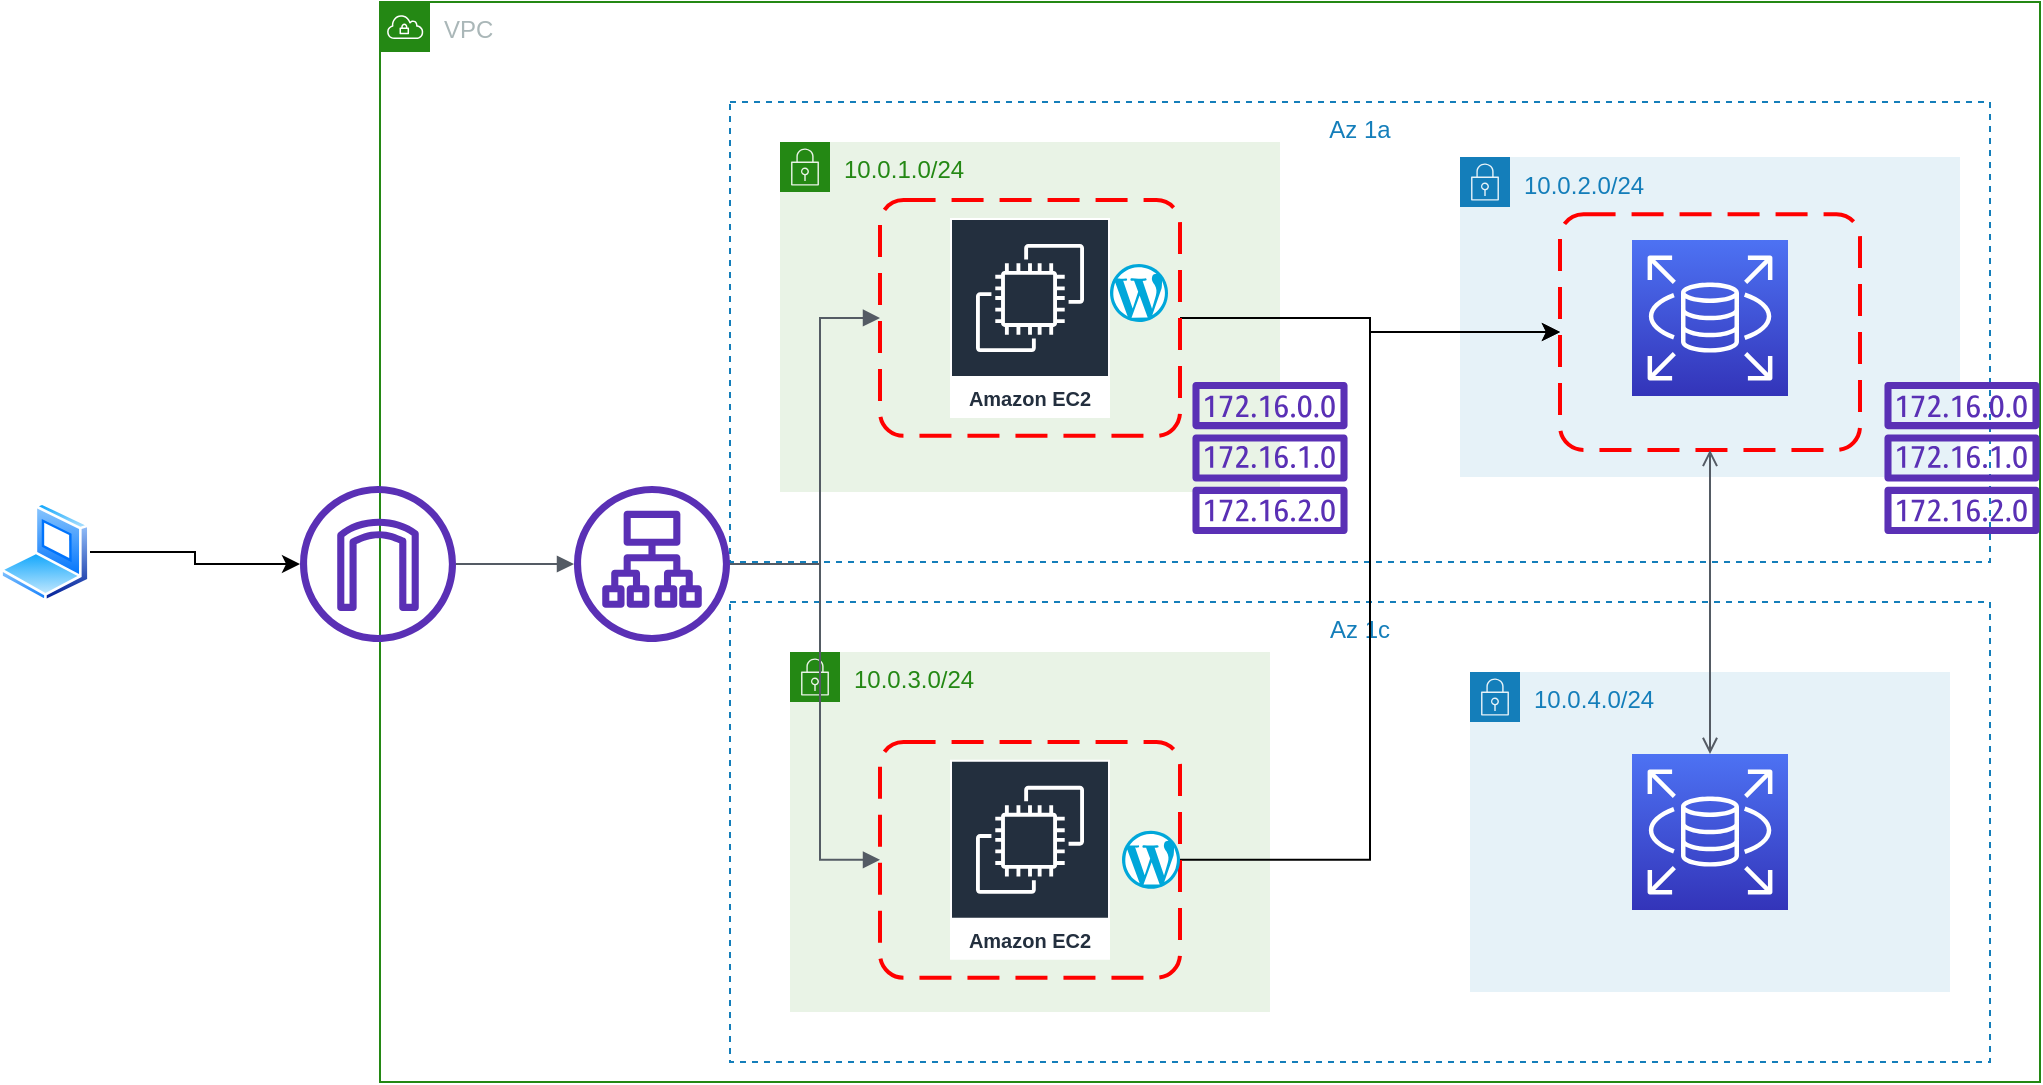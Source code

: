 <mxfile>
    <diagram id="JBJD-_3aqgLe3SYP3gcI" name="Page-1">
        <mxGraphModel dx="1621" dy="274" grid="1" gridSize="10" guides="1" tooltips="1" connect="1" arrows="1" fold="1" page="1" pageScale="1" pageWidth="850" pageHeight="1100" math="0" shadow="0">
            <root>
                <mxCell id="0"/>
                <mxCell id="1" parent="0"/>
                <mxCell id="2" value="VPC" style="points=[[0,0],[0.25,0],[0.5,0],[0.75,0],[1,0],[1,0.25],[1,0.5],[1,0.75],[1,1],[0.75,1],[0.5,1],[0.25,1],[0,1],[0,0.75],[0,0.5],[0,0.25]];outlineConnect=0;gradientColor=none;html=1;whiteSpace=wrap;fontSize=12;fontStyle=0;shape=mxgraph.aws4.group;grIcon=mxgraph.aws4.group_vpc;strokeColor=#248814;fillColor=none;verticalAlign=top;align=left;spacingLeft=30;fontColor=#AAB7B8;dashed=0;" parent="1" vertex="1">
                    <mxGeometry x="-80" y="220" width="830" height="540" as="geometry"/>
                </mxCell>
                <mxCell id="3" value="Az 1a" style="fillColor=none;strokeColor=#147EBA;dashed=1;verticalAlign=top;fontStyle=0;fontColor=#147EBA;" parent="1" vertex="1">
                    <mxGeometry x="95" y="270" width="630" height="230" as="geometry"/>
                </mxCell>
                <mxCell id="4" value="Az 1c" style="fillColor=none;strokeColor=#147EBA;dashed=1;verticalAlign=top;fontStyle=0;fontColor=#147EBA;labelBackgroundColor=none;" parent="1" vertex="1">
                    <mxGeometry x="95" y="520" width="630" height="230" as="geometry"/>
                </mxCell>
                <mxCell id="5" value="10.0.1.0/24" style="points=[[0,0],[0.25,0],[0.5,0],[0.75,0],[1,0],[1,0.25],[1,0.5],[1,0.75],[1,1],[0.75,1],[0.5,1],[0.25,1],[0,1],[0,0.75],[0,0.5],[0,0.25]];outlineConnect=0;gradientColor=none;html=1;whiteSpace=wrap;fontSize=12;fontStyle=0;shape=mxgraph.aws4.group;grIcon=mxgraph.aws4.group_security_group;grStroke=0;strokeColor=#248814;fillColor=#E9F3E6;verticalAlign=top;align=left;spacingLeft=30;fontColor=#248814;dashed=0;" parent="1" vertex="1">
                    <mxGeometry x="120" y="290" width="250" height="175" as="geometry"/>
                </mxCell>
                <mxCell id="6" value="10.0.2.0/24&lt;br&gt;" style="points=[[0,0],[0.25,0],[0.5,0],[0.75,0],[1,0],[1,0.25],[1,0.5],[1,0.75],[1,1],[0.75,1],[0.5,1],[0.25,1],[0,1],[0,0.75],[0,0.5],[0,0.25]];outlineConnect=0;gradientColor=none;html=1;whiteSpace=wrap;fontSize=12;fontStyle=0;shape=mxgraph.aws4.group;grIcon=mxgraph.aws4.group_security_group;grStroke=0;strokeColor=#147EBA;fillColor=#E6F2F8;verticalAlign=top;align=left;spacingLeft=30;fontColor=#147EBA;dashed=0;" parent="1" vertex="1">
                    <mxGeometry x="460" y="297.5" width="250" height="160" as="geometry"/>
                </mxCell>
                <mxCell id="7" value="10.0.3.0/24" style="points=[[0,0],[0.25,0],[0.5,0],[0.75,0],[1,0],[1,0.25],[1,0.5],[1,0.75],[1,1],[0.75,1],[0.5,1],[0.25,1],[0,1],[0,0.75],[0,0.5],[0,0.25]];outlineConnect=0;gradientColor=none;html=1;whiteSpace=wrap;fontSize=12;fontStyle=0;shape=mxgraph.aws4.group;grIcon=mxgraph.aws4.group_security_group;grStroke=0;strokeColor=#248814;fillColor=#E9F3E6;verticalAlign=top;align=left;spacingLeft=30;fontColor=#248814;dashed=0;" parent="1" vertex="1">
                    <mxGeometry x="125" y="545" width="240" height="180" as="geometry"/>
                </mxCell>
                <mxCell id="8" value="10.0.4.0/24" style="points=[[0,0],[0.25,0],[0.5,0],[0.75,0],[1,0],[1,0.25],[1,0.5],[1,0.75],[1,1],[0.75,1],[0.5,1],[0.25,1],[0,1],[0,0.75],[0,0.5],[0,0.25]];outlineConnect=0;gradientColor=none;html=1;whiteSpace=wrap;fontSize=12;fontStyle=0;shape=mxgraph.aws4.group;grIcon=mxgraph.aws4.group_security_group;grStroke=0;strokeColor=#147EBA;fillColor=#E6F2F8;verticalAlign=top;align=left;spacingLeft=30;fontColor=#147EBA;dashed=0;" parent="1" vertex="1">
                    <mxGeometry x="465" y="555" width="240" height="160" as="geometry"/>
                </mxCell>
                <mxCell id="9" value="" style="points=[[0,0,0],[0.25,0,0],[0.5,0,0],[0.75,0,0],[1,0,0],[0,1,0],[0.25,1,0],[0.5,1,0],[0.75,1,0],[1,1,0],[0,0.25,0],[0,0.5,0],[0,0.75,0],[1,0.25,0],[1,0.5,0],[1,0.75,0]];outlineConnect=0;fontColor=#232F3E;gradientColor=#4D72F3;gradientDirection=north;fillColor=#3334B9;strokeColor=#ffffff;dashed=0;verticalLabelPosition=bottom;verticalAlign=top;align=center;html=1;fontSize=12;fontStyle=0;aspect=fixed;shape=mxgraph.aws4.resourceIcon;resIcon=mxgraph.aws4.rds;labelBackgroundColor=none;" parent="1" vertex="1">
                    <mxGeometry x="546" y="339" width="78" height="78" as="geometry"/>
                </mxCell>
                <mxCell id="10" value="Amazon EC2" style="outlineConnect=0;fontColor=#232F3E;gradientColor=none;strokeColor=#ffffff;fillColor=#232F3E;dashed=0;verticalLabelPosition=middle;verticalAlign=bottom;align=center;html=1;whiteSpace=wrap;fontSize=10;fontStyle=1;spacing=3;shape=mxgraph.aws4.productIcon;prIcon=mxgraph.aws4.ec2;labelBackgroundColor=none;" parent="1" vertex="1">
                    <mxGeometry x="205" y="328" width="80" height="100" as="geometry"/>
                </mxCell>
                <mxCell id="11" style="edgeStyle=orthogonalEdgeStyle;rounded=0;orthogonalLoop=1;jettySize=auto;html=1;exitX=1;exitY=0.5;exitDx=0;exitDy=0;entryX=0;entryY=0.5;entryDx=0;entryDy=0;" parent="1" source="12" target="13" edge="1">
                    <mxGeometry relative="1" as="geometry"/>
                </mxCell>
                <mxCell id="12" value="" style="rounded=1;arcSize=10;dashed=1;strokeColor=#ff0000;fillColor=none;gradientColor=none;dashPattern=8 4;strokeWidth=2;labelBackgroundColor=none;" parent="1" vertex="1">
                    <mxGeometry x="170" y="319.06" width="150" height="117.87" as="geometry"/>
                </mxCell>
                <mxCell id="13" value="" style="rounded=1;arcSize=10;dashed=1;strokeColor=#ff0000;fillColor=none;gradientColor=none;dashPattern=8 4;strokeWidth=2;labelBackgroundColor=none;" parent="1" vertex="1">
                    <mxGeometry x="510" y="326.07" width="150" height="117.87" as="geometry"/>
                </mxCell>
                <mxCell id="15" value="" style="edgeStyle=orthogonalEdgeStyle;html=1;endArrow=block;elbow=vertical;startArrow=none;endFill=1;strokeColor=#545B64;rounded=0;entryX=0;entryY=0.5;entryDx=0;entryDy=0;" parent="1" source="30" target="12" edge="1">
                    <mxGeometry width="100" relative="1" as="geometry">
                        <mxPoint x="90" y="500" as="sourcePoint"/>
                        <mxPoint x="190" y="500" as="targetPoint"/>
                        <Array as="points">
                            <mxPoint x="140" y="501"/>
                            <mxPoint x="140" y="378"/>
                        </Array>
                    </mxGeometry>
                </mxCell>
                <mxCell id="36" value="" style="edgeStyle=orthogonalEdgeStyle;rounded=0;orthogonalLoop=1;jettySize=auto;html=1;" parent="1" source="16" target="29" edge="1">
                    <mxGeometry relative="1" as="geometry"/>
                </mxCell>
                <mxCell id="16" value="" style="aspect=fixed;perimeter=ellipsePerimeter;html=1;align=center;shadow=0;dashed=0;spacingTop=3;image;image=img/lib/active_directory/laptop_client.svg;labelBackgroundColor=none;" parent="1" vertex="1">
                    <mxGeometry x="-270" y="470" width="45" height="50" as="geometry"/>
                </mxCell>
                <mxCell id="17" value="" style="edgeStyle=orthogonalEdgeStyle;html=1;endArrow=block;elbow=vertical;startArrow=none;endFill=1;strokeColor=#545B64;rounded=0;" parent="1" source="29" target="30" edge="1">
                    <mxGeometry width="100" relative="1" as="geometry">
                        <mxPoint x="-10" y="500" as="sourcePoint"/>
                        <mxPoint x="20" y="500" as="targetPoint"/>
                    </mxGeometry>
                </mxCell>
                <mxCell id="18" value="" style="outlineConnect=0;fontColor=#232F3E;gradientColor=none;fillColor=#5A30B5;strokeColor=none;dashed=0;verticalLabelPosition=bottom;verticalAlign=top;align=center;html=1;fontSize=12;fontStyle=0;aspect=fixed;pointerEvents=1;shape=mxgraph.aws4.route_table;labelBackgroundColor=none;" parent="1" vertex="1">
                    <mxGeometry x="326" y="410" width="78" height="76" as="geometry"/>
                </mxCell>
                <mxCell id="19" value="" style="outlineConnect=0;fontColor=#232F3E;gradientColor=none;fillColor=#5A30B5;strokeColor=none;dashed=0;verticalLabelPosition=bottom;verticalAlign=top;align=center;html=1;fontSize=12;fontStyle=0;aspect=fixed;pointerEvents=1;shape=mxgraph.aws4.route_table;labelBackgroundColor=none;" parent="1" vertex="1">
                    <mxGeometry x="672" y="410" width="78" height="76" as="geometry"/>
                </mxCell>
                <mxCell id="33" style="edgeStyle=orthogonalEdgeStyle;rounded=0;orthogonalLoop=1;jettySize=auto;html=1;exitX=1;exitY=0.5;exitDx=0;exitDy=0;entryX=0;entryY=0.5;entryDx=0;entryDy=0;" parent="1" source="20" target="13" edge="1">
                    <mxGeometry relative="1" as="geometry">
                        <Array as="points">
                            <mxPoint x="415" y="649"/>
                            <mxPoint x="415" y="385"/>
                        </Array>
                    </mxGeometry>
                </mxCell>
                <mxCell id="20" value="" style="rounded=1;arcSize=10;dashed=1;strokeColor=#ff0000;fillColor=none;gradientColor=none;dashPattern=8 4;strokeWidth=2;labelBackgroundColor=none;" parent="1" vertex="1">
                    <mxGeometry x="170" y="590" width="150" height="117.87" as="geometry"/>
                </mxCell>
                <mxCell id="21" value="Amazon EC2" style="outlineConnect=0;fontColor=#232F3E;gradientColor=none;strokeColor=#ffffff;fillColor=#232F3E;dashed=0;verticalLabelPosition=middle;verticalAlign=bottom;align=center;html=1;whiteSpace=wrap;fontSize=10;fontStyle=1;spacing=3;shape=mxgraph.aws4.productIcon;prIcon=mxgraph.aws4.ec2;labelBackgroundColor=none;" parent="1" vertex="1">
                    <mxGeometry x="205" y="598.93" width="80" height="100" as="geometry"/>
                </mxCell>
                <mxCell id="23" value="" style="points=[[0,0,0],[0.25,0,0],[0.5,0,0],[0.75,0,0],[1,0,0],[0,1,0],[0.25,1,0],[0.5,1,0],[0.75,1,0],[1,1,0],[0,0.25,0],[0,0.5,0],[0,0.75,0],[1,0.25,0],[1,0.5,0],[1,0.75,0]];outlineConnect=0;fontColor=#232F3E;gradientColor=#4D72F3;gradientDirection=north;fillColor=#3334B9;strokeColor=#ffffff;dashed=0;verticalLabelPosition=bottom;verticalAlign=top;align=center;html=1;fontSize=12;fontStyle=0;aspect=fixed;shape=mxgraph.aws4.resourceIcon;resIcon=mxgraph.aws4.rds;labelBackgroundColor=none;" parent="1" vertex="1">
                    <mxGeometry x="546" y="596" width="78" height="78" as="geometry"/>
                </mxCell>
                <mxCell id="28" value="" style="edgeStyle=orthogonalEdgeStyle;html=1;endArrow=open;elbow=vertical;startArrow=open;startFill=0;endFill=0;strokeColor=#545B64;rounded=0;entryX=0.5;entryY=1;entryDx=0;entryDy=0;" parent="1" source="23" target="13" edge="1">
                    <mxGeometry width="100" relative="1" as="geometry">
                        <mxPoint x="350" y="500" as="sourcePoint"/>
                        <mxPoint x="450" y="500" as="targetPoint"/>
                    </mxGeometry>
                </mxCell>
                <mxCell id="29" value="" style="outlineConnect=0;fontColor=#232F3E;gradientColor=none;fillColor=#5A30B5;strokeColor=none;dashed=0;verticalLabelPosition=bottom;verticalAlign=top;align=center;html=1;fontSize=12;fontStyle=0;aspect=fixed;pointerEvents=1;shape=mxgraph.aws4.internet_gateway;" parent="1" vertex="1">
                    <mxGeometry x="-120" y="462" width="78" height="78" as="geometry"/>
                </mxCell>
                <mxCell id="30" value="" style="outlineConnect=0;fontColor=#232F3E;gradientColor=none;fillColor=#5A30B5;strokeColor=none;dashed=0;verticalLabelPosition=bottom;verticalAlign=top;align=center;html=1;fontSize=12;fontStyle=0;aspect=fixed;pointerEvents=1;shape=mxgraph.aws4.application_load_balancer;" parent="1" vertex="1">
                    <mxGeometry x="17" y="462" width="78" height="78" as="geometry"/>
                </mxCell>
                <mxCell id="32" value="" style="edgeStyle=orthogonalEdgeStyle;html=1;endArrow=block;elbow=vertical;startArrow=none;endFill=1;strokeColor=#545B64;rounded=0;entryX=0;entryY=0.5;entryDx=0;entryDy=0;" parent="1" source="30" target="20" edge="1">
                    <mxGeometry width="100" relative="1" as="geometry">
                        <mxPoint x="104.999" y="511" as="sourcePoint"/>
                        <mxPoint x="180" y="387.995" as="targetPoint"/>
                        <Array as="points">
                            <mxPoint x="140" y="501"/>
                            <mxPoint x="140" y="649"/>
                        </Array>
                    </mxGeometry>
                </mxCell>
                <mxCell id="37" value="" style="dashed=0;outlineConnect=0;html=1;align=center;labelPosition=center;verticalLabelPosition=bottom;verticalAlign=top;shape=mxgraph.weblogos.wordpress_2;fillColor=#00A7DA;strokeColor=none" parent="1" vertex="1">
                    <mxGeometry x="285" y="351" width="29" height="29" as="geometry"/>
                </mxCell>
                <mxCell id="38" value="" style="dashed=0;outlineConnect=0;html=1;align=center;labelPosition=center;verticalLabelPosition=bottom;verticalAlign=top;shape=mxgraph.weblogos.wordpress_2;fillColor=#00A7DA;strokeColor=none" parent="1" vertex="1">
                    <mxGeometry x="291" y="634.43" width="29" height="29" as="geometry"/>
                </mxCell>
            </root>
        </mxGraphModel>
    </diagram>
</mxfile>